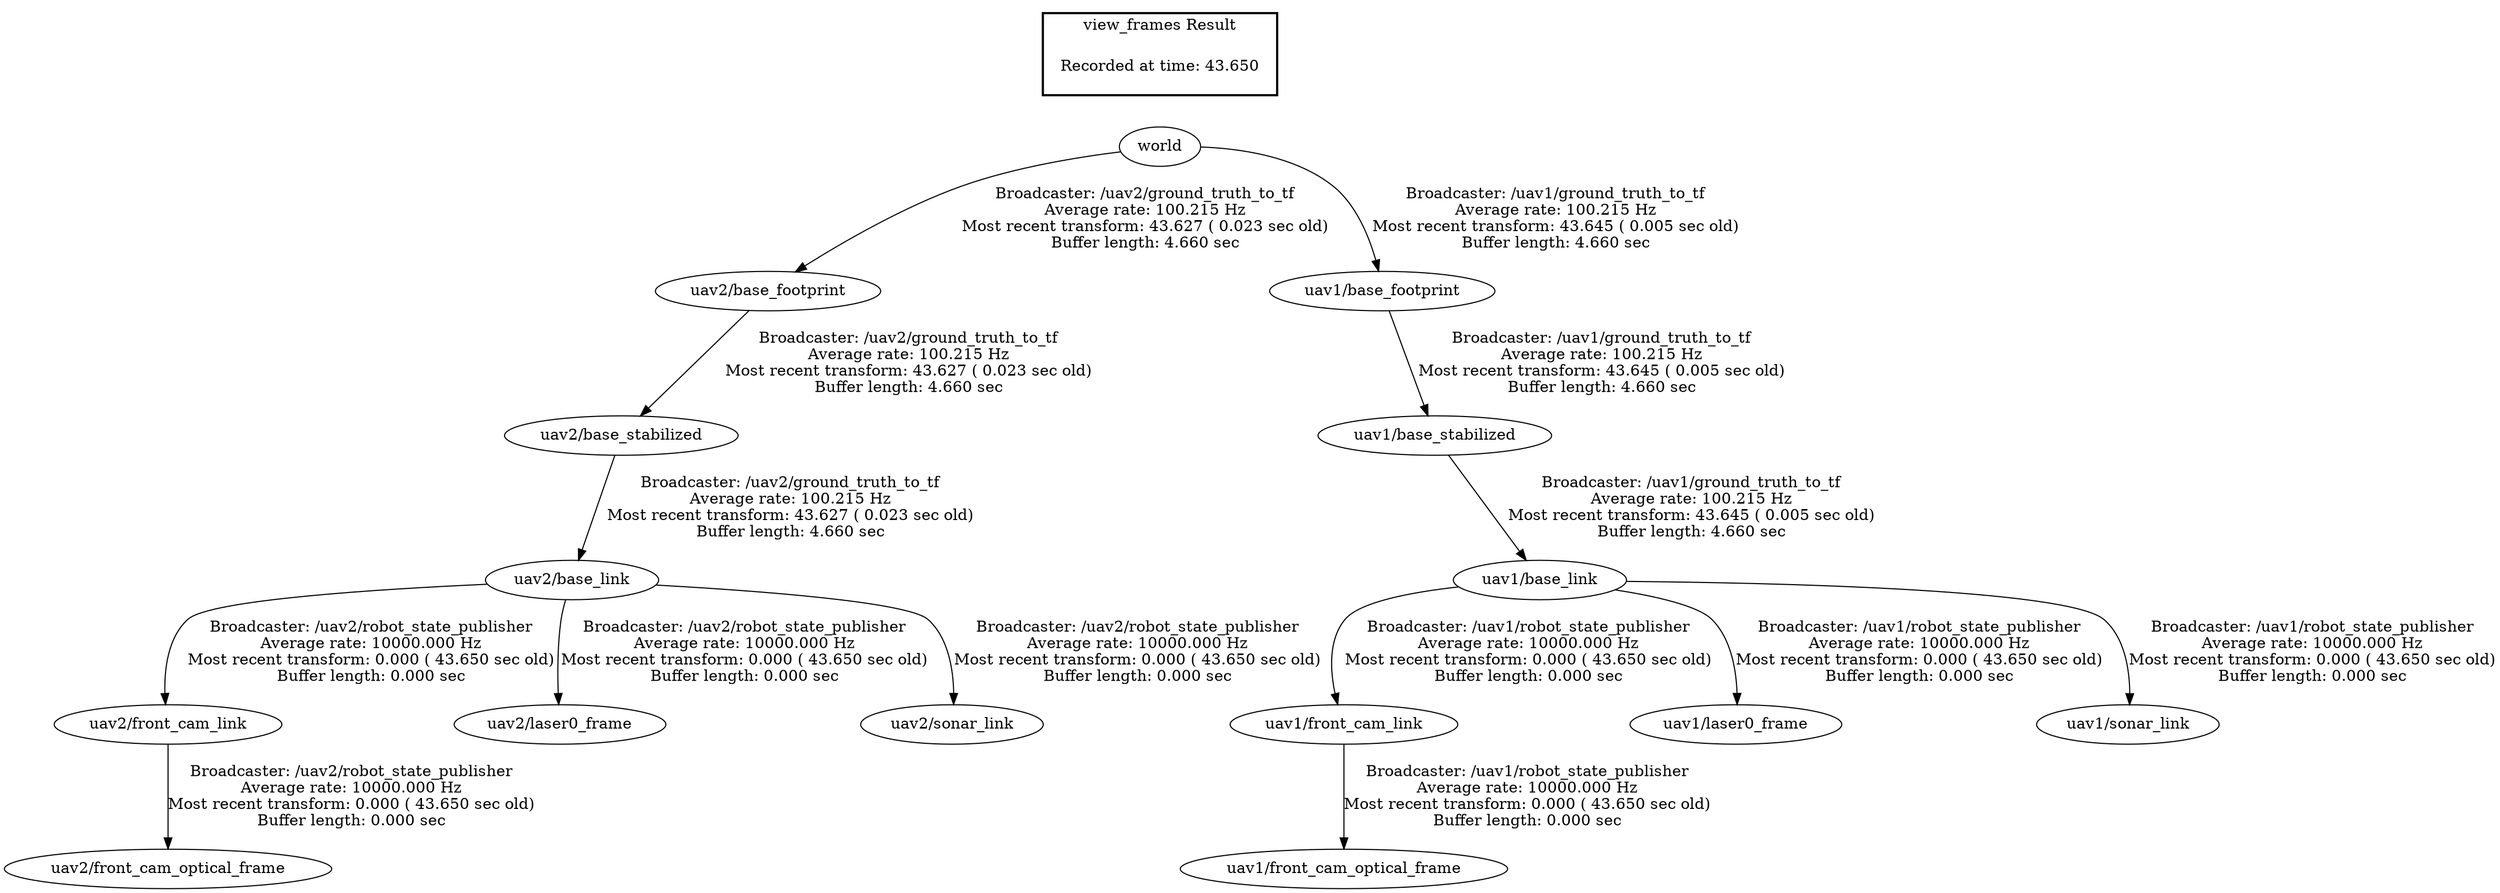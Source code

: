 digraph G {
"uav1/base_link" -> "uav1/front_cam_link"[label="Broadcaster: /uav1/robot_state_publisher\nAverage rate: 10000.000 Hz\nMost recent transform: 0.000 ( 43.650 sec old)\nBuffer length: 0.000 sec\n"];
"uav1/base_stabilized" -> "uav1/base_link"[label="Broadcaster: /uav1/ground_truth_to_tf\nAverage rate: 100.215 Hz\nMost recent transform: 43.645 ( 0.005 sec old)\nBuffer length: 4.660 sec\n"];
"uav1/front_cam_link" -> "uav1/front_cam_optical_frame"[label="Broadcaster: /uav1/robot_state_publisher\nAverage rate: 10000.000 Hz\nMost recent transform: 0.000 ( 43.650 sec old)\nBuffer length: 0.000 sec\n"];
"uav1/base_link" -> "uav1/laser0_frame"[label="Broadcaster: /uav1/robot_state_publisher\nAverage rate: 10000.000 Hz\nMost recent transform: 0.000 ( 43.650 sec old)\nBuffer length: 0.000 sec\n"];
"uav1/base_link" -> "uav1/sonar_link"[label="Broadcaster: /uav1/robot_state_publisher\nAverage rate: 10000.000 Hz\nMost recent transform: 0.000 ( 43.650 sec old)\nBuffer length: 0.000 sec\n"];
"uav2/base_link" -> "uav2/front_cam_link"[label="Broadcaster: /uav2/robot_state_publisher\nAverage rate: 10000.000 Hz\nMost recent transform: 0.000 ( 43.650 sec old)\nBuffer length: 0.000 sec\n"];
"uav2/base_stabilized" -> "uav2/base_link"[label="Broadcaster: /uav2/ground_truth_to_tf\nAverage rate: 100.215 Hz\nMost recent transform: 43.627 ( 0.023 sec old)\nBuffer length: 4.660 sec\n"];
"uav2/front_cam_link" -> "uav2/front_cam_optical_frame"[label="Broadcaster: /uav2/robot_state_publisher\nAverage rate: 10000.000 Hz\nMost recent transform: 0.000 ( 43.650 sec old)\nBuffer length: 0.000 sec\n"];
"uav2/base_link" -> "uav2/laser0_frame"[label="Broadcaster: /uav2/robot_state_publisher\nAverage rate: 10000.000 Hz\nMost recent transform: 0.000 ( 43.650 sec old)\nBuffer length: 0.000 sec\n"];
"uav2/base_link" -> "uav2/sonar_link"[label="Broadcaster: /uav2/robot_state_publisher\nAverage rate: 10000.000 Hz\nMost recent transform: 0.000 ( 43.650 sec old)\nBuffer length: 0.000 sec\n"];
"world" -> "uav2/base_footprint"[label="Broadcaster: /uav2/ground_truth_to_tf\nAverage rate: 100.215 Hz\nMost recent transform: 43.627 ( 0.023 sec old)\nBuffer length: 4.660 sec\n"];
"uav2/base_footprint" -> "uav2/base_stabilized"[label="Broadcaster: /uav2/ground_truth_to_tf\nAverage rate: 100.215 Hz\nMost recent transform: 43.627 ( 0.023 sec old)\nBuffer length: 4.660 sec\n"];
"world" -> "uav1/base_footprint"[label="Broadcaster: /uav1/ground_truth_to_tf\nAverage rate: 100.215 Hz\nMost recent transform: 43.645 ( 0.005 sec old)\nBuffer length: 4.660 sec\n"];
"uav1/base_footprint" -> "uav1/base_stabilized"[label="Broadcaster: /uav1/ground_truth_to_tf\nAverage rate: 100.215 Hz\nMost recent transform: 43.645 ( 0.005 sec old)\nBuffer length: 4.660 sec\n"];
edge [style=invis];
 subgraph cluster_legend { style=bold; color=black; label ="view_frames Result";
"Recorded at time: 43.650"[ shape=plaintext ] ;
 }->"world";
}